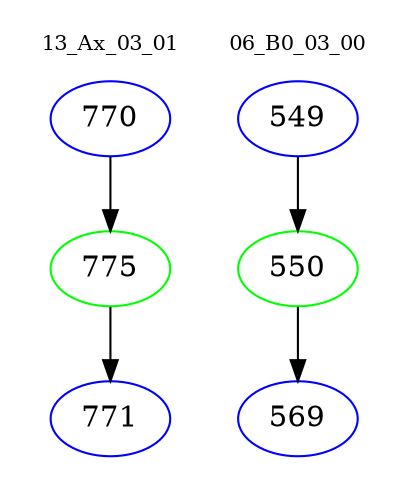 digraph{
subgraph cluster_0 {
color = white
label = "13_Ax_03_01";
fontsize=10;
T0_770 [label="770", color="blue"]
T0_770 -> T0_775 [color="black"]
T0_775 [label="775", color="green"]
T0_775 -> T0_771 [color="black"]
T0_771 [label="771", color="blue"]
}
subgraph cluster_1 {
color = white
label = "06_B0_03_00";
fontsize=10;
T1_549 [label="549", color="blue"]
T1_549 -> T1_550 [color="black"]
T1_550 [label="550", color="green"]
T1_550 -> T1_569 [color="black"]
T1_569 [label="569", color="blue"]
}
}
